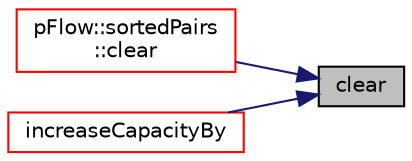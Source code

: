 digraph "clear"
{
 // LATEX_PDF_SIZE
  edge [fontname="Helvetica",fontsize="10",labelfontname="Helvetica",labelfontsize="10"];
  node [fontname="Helvetica",fontsize="10",shape=record];
  rankdir="RL";
  Node1 [label="clear",height=0.2,width=0.4,color="black", fillcolor="grey75", style="filled", fontcolor="black",tooltip=" "];
  Node1 -> Node2 [dir="back",color="midnightblue",fontsize="10",style="solid",fontname="Helvetica"];
  Node2 [label="pFlow::sortedPairs\l::clear",height=0.2,width=0.4,color="red", fillcolor="white", style="filled",URL="$classpFlow_1_1sortedPairs.html#afd32d1c4cda15e685fd3008f4ded29f2",tooltip=" "];
  Node1 -> Node5 [dir="back",color="midnightblue",fontsize="10",style="solid",fontname="Helvetica"];
  Node5 [label="increaseCapacityBy",height=0.2,width=0.4,color="red", fillcolor="white", style="filled",URL="$classpFlow_1_1unsortedPairs.html#a7eef148cd93f8f556fb095c4f0c50a6c",tooltip="increase the capacity of the container by at-least len the content will be erased."];
}
